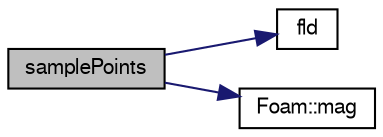 digraph "samplePoints"
{
  bgcolor="transparent";
  edge [fontname="FreeSans",fontsize="10",labelfontname="FreeSans",labelfontsize="10"];
  node [fontname="FreeSans",fontsize="10",shape=record];
  rankdir="LR";
  Node1054 [label="samplePoints",height=0.2,width=0.4,color="black", fillcolor="grey75", style="filled", fontcolor="black"];
  Node1054 -> Node1055 [color="midnightblue",fontsize="10",style="solid",fontname="FreeSans"];
  Node1055 [label="fld",height=0.2,width=0.4,color="black",URL="$a18899.html#a378472d1f8b33eeefbda63a947476c8c"];
  Node1054 -> Node1056 [color="midnightblue",fontsize="10",style="solid",fontname="FreeSans"];
  Node1056 [label="Foam::mag",height=0.2,width=0.4,color="black",URL="$a21124.html#a929da2a3fdcf3dacbbe0487d3a330dae"];
}
